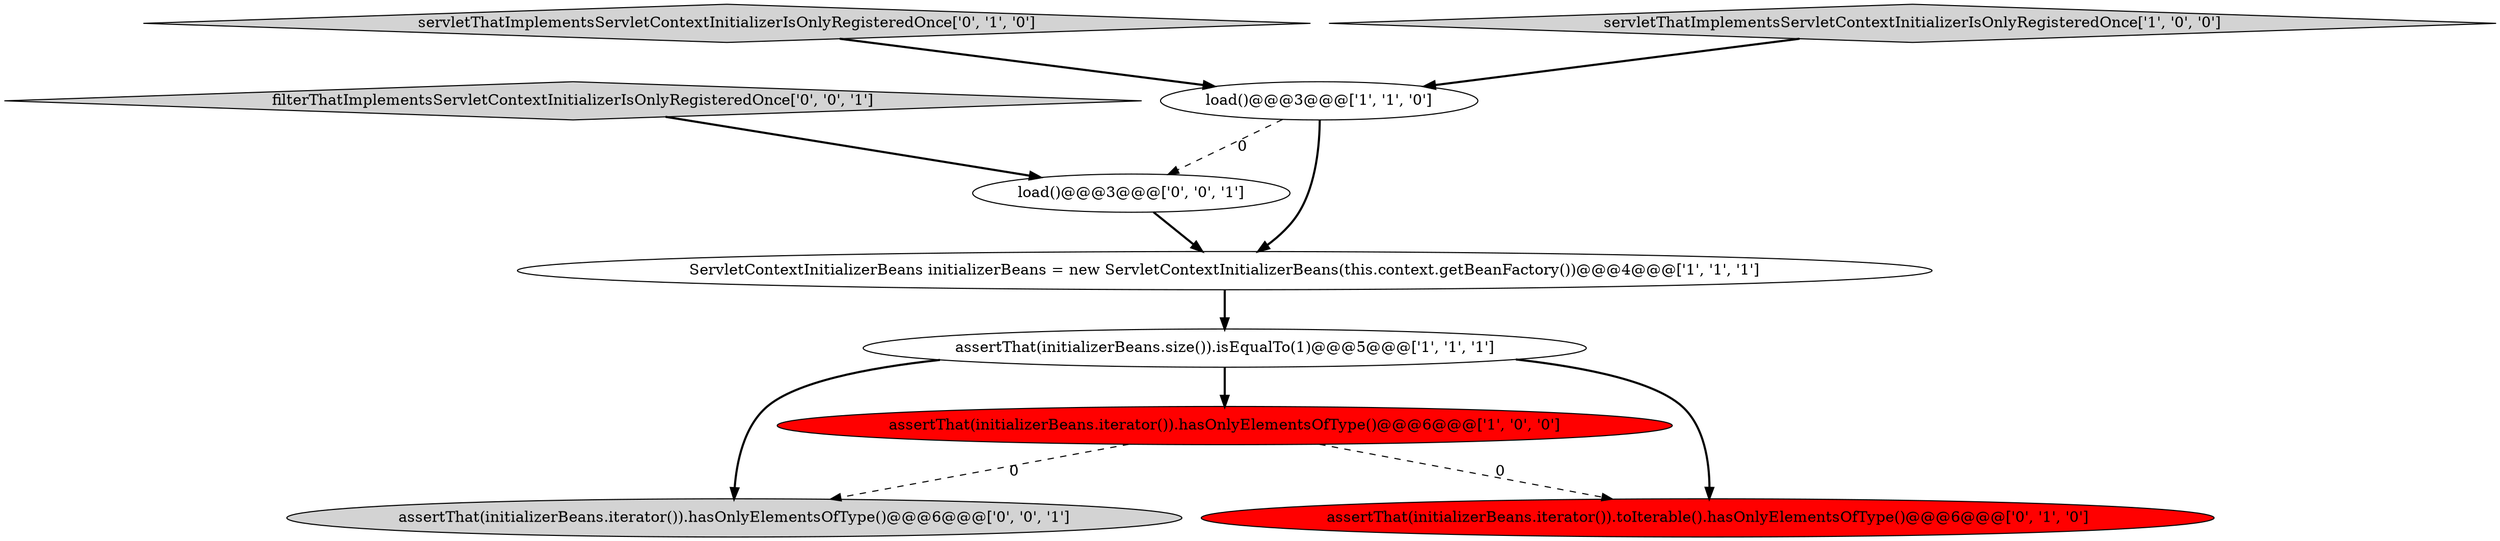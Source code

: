 digraph {
9 [style = filled, label = "assertThat(initializerBeans.iterator()).hasOnlyElementsOfType()@@@6@@@['0', '0', '1']", fillcolor = lightgray, shape = ellipse image = "AAA0AAABBB3BBB"];
0 [style = filled, label = "load()@@@3@@@['1', '1', '0']", fillcolor = white, shape = ellipse image = "AAA0AAABBB1BBB"];
4 [style = filled, label = "assertThat(initializerBeans.iterator()).hasOnlyElementsOfType()@@@6@@@['1', '0', '0']", fillcolor = red, shape = ellipse image = "AAA1AAABBB1BBB"];
8 [style = filled, label = "load()@@@3@@@['0', '0', '1']", fillcolor = white, shape = ellipse image = "AAA0AAABBB3BBB"];
5 [style = filled, label = "assertThat(initializerBeans.iterator()).toIterable().hasOnlyElementsOfType()@@@6@@@['0', '1', '0']", fillcolor = red, shape = ellipse image = "AAA1AAABBB2BBB"];
7 [style = filled, label = "filterThatImplementsServletContextInitializerIsOnlyRegisteredOnce['0', '0', '1']", fillcolor = lightgray, shape = diamond image = "AAA0AAABBB3BBB"];
1 [style = filled, label = "ServletContextInitializerBeans initializerBeans = new ServletContextInitializerBeans(this.context.getBeanFactory())@@@4@@@['1', '1', '1']", fillcolor = white, shape = ellipse image = "AAA0AAABBB1BBB"];
6 [style = filled, label = "servletThatImplementsServletContextInitializerIsOnlyRegisteredOnce['0', '1', '0']", fillcolor = lightgray, shape = diamond image = "AAA0AAABBB2BBB"];
2 [style = filled, label = "assertThat(initializerBeans.size()).isEqualTo(1)@@@5@@@['1', '1', '1']", fillcolor = white, shape = ellipse image = "AAA0AAABBB1BBB"];
3 [style = filled, label = "servletThatImplementsServletContextInitializerIsOnlyRegisteredOnce['1', '0', '0']", fillcolor = lightgray, shape = diamond image = "AAA0AAABBB1BBB"];
4->5 [style = dashed, label="0"];
8->1 [style = bold, label=""];
0->8 [style = dashed, label="0"];
4->9 [style = dashed, label="0"];
1->2 [style = bold, label=""];
6->0 [style = bold, label=""];
2->9 [style = bold, label=""];
7->8 [style = bold, label=""];
2->4 [style = bold, label=""];
0->1 [style = bold, label=""];
3->0 [style = bold, label=""];
2->5 [style = bold, label=""];
}
